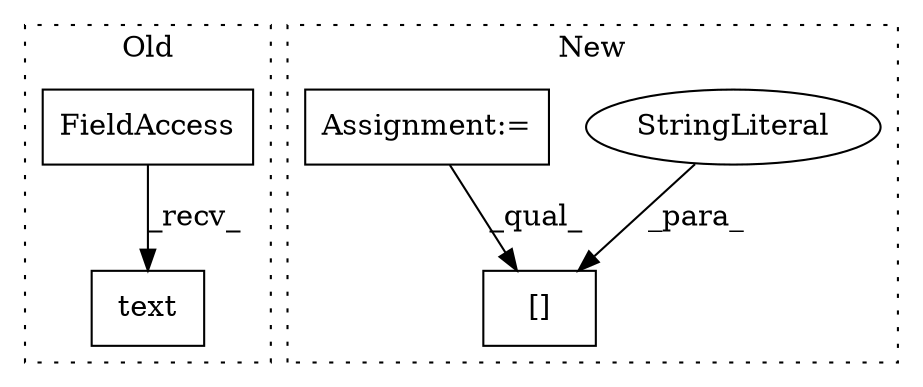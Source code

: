 digraph G {
subgraph cluster0 {
1 [label="text" a="32" s="938" l="6" shape="box"];
3 [label="FieldAccess" a="22" s="924" l="13" shape="box"];
label = "Old";
style="dotted";
}
subgraph cluster1 {
2 [label="[]" a="2" s="5469,5493" l="14,1" shape="box"];
4 [label="StringLiteral" a="45" s="5483" l="10" shape="ellipse"];
5 [label="Assignment:=" a="7" s="5349" l="1" shape="box"];
label = "New";
style="dotted";
}
3 -> 1 [label="_recv_"];
4 -> 2 [label="_para_"];
5 -> 2 [label="_qual_"];
}